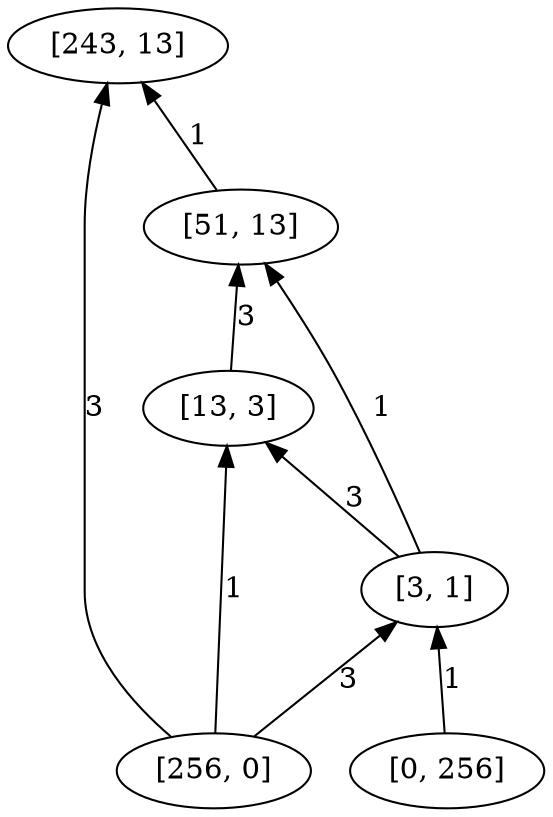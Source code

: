 digraph "DD" { 
rankdir = "BT" 
graph [ ordering = "out"];
5001 -> 1[label = "3"];
5001 -> 3[label = "1"];
5001 -> 4[label = "3"];
5002 -> 4[label = "1"];
2 -> 1[label = "1"];
3 -> 2[label = "3"];
4 -> 2[label = "1"];
4 -> 3[label = "3"];
5001 [label = "[256, 0]",  shape = oval]
5002 [label = "[0, 256]",  shape = oval]
1 [label = "[243, 13]",  shape = oval]
2 [label = "[51, 13]",  shape = oval]
3 [label = "[13, 3]",  shape = oval]
4 [label = "[3, 1]",  shape = oval]
}
